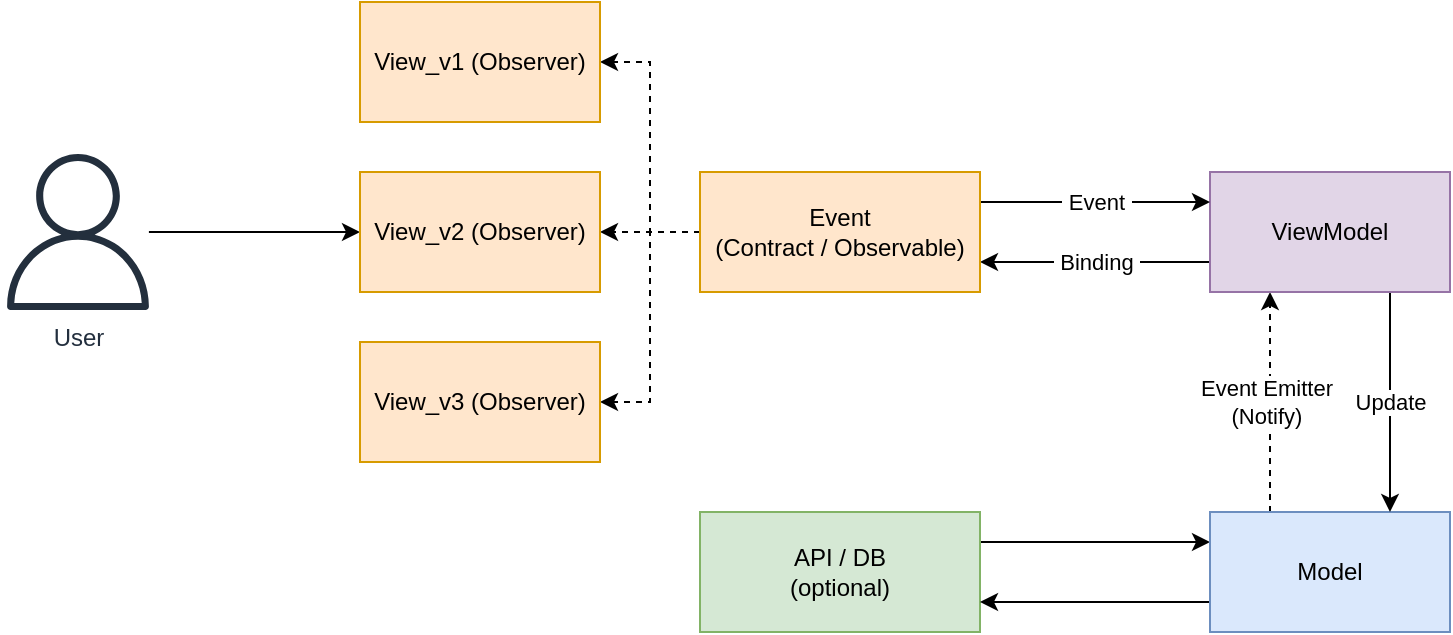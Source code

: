 <mxfile version="24.1.0" type="device">
  <diagram name="Page-1" id="M8GImtX7W732KPLTwruv">
    <mxGraphModel dx="1409" dy="431" grid="1" gridSize="10" guides="1" tooltips="1" connect="1" arrows="1" fold="1" page="1" pageScale="1" pageWidth="850" pageHeight="1100" math="0" shadow="0">
      <root>
        <mxCell id="0" />
        <mxCell id="1" parent="0" />
        <mxCell id="VCWsMaXhS-fxeMUfbvEo-6" style="edgeStyle=orthogonalEdgeStyle;rounded=0;orthogonalLoop=1;jettySize=auto;html=1;entryX=0;entryY=0.25;entryDx=0;entryDy=0;" parent="1" source="VCWsMaXhS-fxeMUfbvEo-2" target="VCWsMaXhS-fxeMUfbvEo-3" edge="1">
          <mxGeometry relative="1" as="geometry">
            <Array as="points">
              <mxPoint x="260" y="415" />
              <mxPoint x="260" y="415" />
            </Array>
          </mxGeometry>
        </mxCell>
        <mxCell id="VCWsMaXhS-fxeMUfbvEo-2" value="API / DB&lt;div&gt;(optional)&lt;/div&gt;" style="rounded=0;whiteSpace=wrap;html=1;fillColor=#d5e8d4;strokeColor=#82b366;" parent="1" vertex="1">
          <mxGeometry x="110" y="400" width="140" height="60" as="geometry" />
        </mxCell>
        <mxCell id="VCWsMaXhS-fxeMUfbvEo-7" style="edgeStyle=orthogonalEdgeStyle;rounded=0;orthogonalLoop=1;jettySize=auto;html=1;exitX=0;exitY=0.75;exitDx=0;exitDy=0;entryX=1;entryY=0.75;entryDx=0;entryDy=0;" parent="1" source="VCWsMaXhS-fxeMUfbvEo-3" target="VCWsMaXhS-fxeMUfbvEo-2" edge="1">
          <mxGeometry relative="1" as="geometry" />
        </mxCell>
        <mxCell id="VCWsMaXhS-fxeMUfbvEo-8" style="edgeStyle=orthogonalEdgeStyle;rounded=0;orthogonalLoop=1;jettySize=auto;html=1;exitX=0.25;exitY=0;exitDx=0;exitDy=0;entryX=0.25;entryY=1;entryDx=0;entryDy=0;dashed=1;" parent="1" source="VCWsMaXhS-fxeMUfbvEo-3" target="VCWsMaXhS-fxeMUfbvEo-4" edge="1">
          <mxGeometry relative="1" as="geometry" />
        </mxCell>
        <mxCell id="rGmVaaIeu4jjw2mhWuXg-2" value="Event Emitter&lt;div&gt;(Notify)&lt;/div&gt;" style="edgeLabel;html=1;align=center;verticalAlign=middle;resizable=0;points=[];" vertex="1" connectable="0" parent="VCWsMaXhS-fxeMUfbvEo-8">
          <mxGeometry x="-0.131" y="2" relative="1" as="geometry">
            <mxPoint y="-7" as="offset" />
          </mxGeometry>
        </mxCell>
        <mxCell id="VCWsMaXhS-fxeMUfbvEo-3" value="Model" style="rounded=0;whiteSpace=wrap;html=1;fillColor=#dae8fc;strokeColor=#6c8ebf;" parent="1" vertex="1">
          <mxGeometry x="365" y="400" width="120" height="60" as="geometry" />
        </mxCell>
        <mxCell id="VCWsMaXhS-fxeMUfbvEo-10" value="Update" style="edgeStyle=orthogonalEdgeStyle;rounded=0;orthogonalLoop=1;jettySize=auto;html=1;exitX=0.75;exitY=1;exitDx=0;exitDy=0;entryX=0.75;entryY=0;entryDx=0;entryDy=0;" parent="1" source="VCWsMaXhS-fxeMUfbvEo-4" target="VCWsMaXhS-fxeMUfbvEo-3" edge="1">
          <mxGeometry relative="1" as="geometry" />
        </mxCell>
        <mxCell id="VCWsMaXhS-fxeMUfbvEo-12" value="&amp;nbsp;Binding&amp;nbsp;" style="edgeStyle=orthogonalEdgeStyle;rounded=0;orthogonalLoop=1;jettySize=auto;html=1;exitX=0;exitY=0.75;exitDx=0;exitDy=0;entryX=1;entryY=0.75;entryDx=0;entryDy=0;" parent="1" source="VCWsMaXhS-fxeMUfbvEo-4" target="VCWsMaXhS-fxeMUfbvEo-5" edge="1">
          <mxGeometry relative="1" as="geometry" />
        </mxCell>
        <mxCell id="VCWsMaXhS-fxeMUfbvEo-4" value="ViewModel" style="rounded=0;whiteSpace=wrap;html=1;fillColor=#e1d5e7;strokeColor=#9673a6;" parent="1" vertex="1">
          <mxGeometry x="365" y="230" width="120" height="60" as="geometry" />
        </mxCell>
        <mxCell id="VCWsMaXhS-fxeMUfbvEo-11" value="&amp;nbsp;Event&amp;nbsp;" style="edgeStyle=orthogonalEdgeStyle;rounded=0;orthogonalLoop=1;jettySize=auto;html=1;exitX=1;exitY=0.25;exitDx=0;exitDy=0;entryX=0;entryY=0.25;entryDx=0;entryDy=0;" parent="1" source="VCWsMaXhS-fxeMUfbvEo-5" target="VCWsMaXhS-fxeMUfbvEo-4" edge="1">
          <mxGeometry relative="1" as="geometry" />
        </mxCell>
        <mxCell id="VCWsMaXhS-fxeMUfbvEo-21" style="edgeStyle=orthogonalEdgeStyle;rounded=0;orthogonalLoop=1;jettySize=auto;html=1;entryX=1;entryY=0.5;entryDx=0;entryDy=0;dashed=1;" parent="1" source="VCWsMaXhS-fxeMUfbvEo-5" target="VCWsMaXhS-fxeMUfbvEo-20" edge="1">
          <mxGeometry relative="1" as="geometry" />
        </mxCell>
        <mxCell id="VCWsMaXhS-fxeMUfbvEo-22" style="edgeStyle=orthogonalEdgeStyle;rounded=0;orthogonalLoop=1;jettySize=auto;html=1;entryX=1;entryY=0.5;entryDx=0;entryDy=0;dashed=1;" parent="1" source="VCWsMaXhS-fxeMUfbvEo-5" target="VCWsMaXhS-fxeMUfbvEo-19" edge="1">
          <mxGeometry relative="1" as="geometry" />
        </mxCell>
        <mxCell id="VCWsMaXhS-fxeMUfbvEo-23" style="edgeStyle=orthogonalEdgeStyle;rounded=0;orthogonalLoop=1;jettySize=auto;html=1;entryX=1;entryY=0.5;entryDx=0;entryDy=0;dashed=1;" parent="1" source="VCWsMaXhS-fxeMUfbvEo-5" target="VCWsMaXhS-fxeMUfbvEo-18" edge="1">
          <mxGeometry relative="1" as="geometry" />
        </mxCell>
        <mxCell id="VCWsMaXhS-fxeMUfbvEo-5" value="Event&lt;div&gt;(Contract / Observable)&lt;/div&gt;" style="rounded=0;whiteSpace=wrap;html=1;fillColor=#ffe6cc;strokeColor=#d79b00;" parent="1" vertex="1">
          <mxGeometry x="110" y="230" width="140" height="60" as="geometry" />
        </mxCell>
        <mxCell id="VCWsMaXhS-fxeMUfbvEo-24" style="edgeStyle=orthogonalEdgeStyle;rounded=0;orthogonalLoop=1;jettySize=auto;html=1;" parent="1" source="VCWsMaXhS-fxeMUfbvEo-15" target="VCWsMaXhS-fxeMUfbvEo-19" edge="1">
          <mxGeometry relative="1" as="geometry" />
        </mxCell>
        <mxCell id="VCWsMaXhS-fxeMUfbvEo-15" value="User" style="sketch=0;outlineConnect=0;fontColor=#232F3E;gradientColor=none;fillColor=#232F3D;strokeColor=none;dashed=0;verticalLabelPosition=bottom;verticalAlign=top;align=center;html=1;fontSize=12;fontStyle=0;aspect=fixed;pointerEvents=1;shape=mxgraph.aws4.user;" parent="1" vertex="1">
          <mxGeometry x="-240" y="221" width="78" height="78" as="geometry" />
        </mxCell>
        <mxCell id="VCWsMaXhS-fxeMUfbvEo-18" value="View_v1 (Observer)" style="rounded=0;whiteSpace=wrap;html=1;fillColor=#ffe6cc;strokeColor=#d79b00;" parent="1" vertex="1">
          <mxGeometry x="-60" y="145" width="120" height="60" as="geometry" />
        </mxCell>
        <mxCell id="VCWsMaXhS-fxeMUfbvEo-19" value="View_v2 (Observer)" style="rounded=0;whiteSpace=wrap;html=1;fillColor=#ffe6cc;strokeColor=#d79b00;" parent="1" vertex="1">
          <mxGeometry x="-60" y="230" width="120" height="60" as="geometry" />
        </mxCell>
        <mxCell id="VCWsMaXhS-fxeMUfbvEo-20" value="View_v3&amp;nbsp;(Observer)" style="rounded=0;whiteSpace=wrap;html=1;fillColor=#ffe6cc;strokeColor=#d79b00;" parent="1" vertex="1">
          <mxGeometry x="-60" y="315" width="120" height="60" as="geometry" />
        </mxCell>
      </root>
    </mxGraphModel>
  </diagram>
</mxfile>

